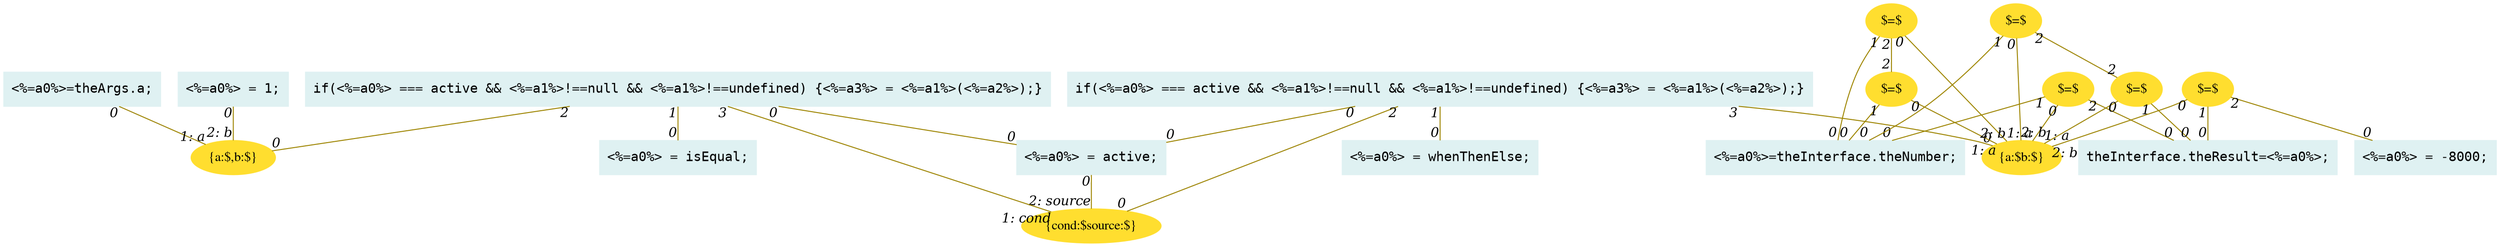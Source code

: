 digraph g{node_10000 [shape="ellipse", style="filled", color="#ffde2f", fontname="Times", label="{a:$,b:$}" ]
node_10056 [shape="ellipse", style="filled", color="#ffde2f", fontname="Times", label="{cond:$source:$}" ]
node_10057 [shape="ellipse", style="filled", color="#ffde2f", fontname="Times", label="{a:$b:$}" ]
node_10106 [shape="box", style="filled", color="#dff1f2", fontname="Courier", label="<%=a0%>=theArgs.a;
" ]
node_10108 [shape="box", style="filled", color="#dff1f2", fontname="Courier", label="<%=a0%>=theInterface.theNumber;
" ]
node_10110 [shape="box", style="filled", color="#dff1f2", fontname="Courier", label="theInterface.theResult=<%=a0%>;
" ]
node_10150 [shape="box", style="filled", color="#dff1f2", fontname="Courier", label="<%=a0%> = active;
" ]
node_10158 [shape="box", style="filled", color="#dff1f2", fontname="Courier", label="<%=a0%> = isEqual;
" ]
node_10160 [shape="box", style="filled", color="#dff1f2", fontname="Courier", label="<%=a0%> = whenThenElse;
" ]
node_10162 [shape="box", style="filled", color="#dff1f2", fontname="Courier", label="<%=a0%> = 1;
" ]
node_10164 [shape="box", style="filled", color="#dff1f2", fontname="Courier", label="<%=a0%> = -8000;
" ]
node_10166 [shape="box", style="filled", color="#dff1f2", fontname="Courier", label="if(<%=a0%> === active && <%=a1%>!==null && <%=a1%>!==undefined) {<%=a3%> = <%=a1%>(<%=a2%>);}
" ]
node_10171 [shape="box", style="filled", color="#dff1f2", fontname="Courier", label="if(<%=a0%> === active && <%=a1%>!==null && <%=a1%>!==undefined) {<%=a3%> = <%=a1%>(<%=a2%>);}
" ]
node_10176 [shape="ellipse", style="filled", color="#ffde2f", fontname="Times", label="$=$" ]
node_10180 [shape="ellipse", style="filled", color="#ffde2f", fontname="Times", label="$=$" ]
node_10184 [shape="ellipse", style="filled", color="#ffde2f", fontname="Times", label="$=$" ]
node_10196 [shape="ellipse", style="filled", color="#ffde2f", fontname="Times", label="$=$" ]
node_10200 [shape="ellipse", style="filled", color="#ffde2f", fontname="Times", label="$=$" ]
node_10204 [shape="ellipse", style="filled", color="#ffde2f", fontname="Times", label="$=$" ]
node_10106 -> node_10000 [dir=none, arrowHead=none, fontname="Times-Italic", arrowsize=1, color="#9d8400", label="",  headlabel="1: a", taillabel="0" ]
node_10150 -> node_10056 [dir=none, arrowHead=none, fontname="Times-Italic", arrowsize=1, color="#9d8400", label="",  headlabel="2: source", taillabel="0" ]
node_10162 -> node_10000 [dir=none, arrowHead=none, fontname="Times-Italic", arrowsize=1, color="#9d8400", label="",  headlabel="2: b", taillabel="0" ]
node_10166 -> node_10150 [dir=none, arrowHead=none, fontname="Times-Italic", arrowsize=1, color="#9d8400", label="",  headlabel="0", taillabel="0" ]
node_10166 -> node_10158 [dir=none, arrowHead=none, fontname="Times-Italic", arrowsize=1, color="#9d8400", label="",  headlabel="0", taillabel="1" ]
node_10166 -> node_10000 [dir=none, arrowHead=none, fontname="Times-Italic", arrowsize=1, color="#9d8400", label="",  headlabel="0", taillabel="2" ]
node_10166 -> node_10056 [dir=none, arrowHead=none, fontname="Times-Italic", arrowsize=1, color="#9d8400", label="",  headlabel="1: cond", taillabel="3" ]
node_10171 -> node_10150 [dir=none, arrowHead=none, fontname="Times-Italic", arrowsize=1, color="#9d8400", label="",  headlabel="0", taillabel="0" ]
node_10171 -> node_10160 [dir=none, arrowHead=none, fontname="Times-Italic", arrowsize=1, color="#9d8400", label="",  headlabel="0", taillabel="1" ]
node_10171 -> node_10056 [dir=none, arrowHead=none, fontname="Times-Italic", arrowsize=1, color="#9d8400", label="",  headlabel="0", taillabel="2" ]
node_10171 -> node_10057 [dir=none, arrowHead=none, fontname="Times-Italic", arrowsize=1, color="#9d8400", label="",  headlabel="0", taillabel="3" ]
node_10176 -> node_10057 [dir=none, arrowHead=none, fontname="Times-Italic", arrowsize=1, color="#9d8400", label="",  headlabel="1: a", taillabel="0" ]
node_10180 -> node_10057 [dir=none, arrowHead=none, fontname="Times-Italic", arrowsize=1, color="#9d8400", label="",  headlabel="1: a", taillabel="0" ]
node_10184 -> node_10057 [dir=none, arrowHead=none, fontname="Times-Italic", arrowsize=1, color="#9d8400", label="",  headlabel="1: a", taillabel="0" ]
node_10196 -> node_10164 [dir=none, arrowHead=none, fontname="Times-Italic", arrowsize=1, color="#9d8400", label="",  headlabel="0", taillabel="2" ]
node_10196 -> node_10057 [dir=none, arrowHead=none, fontname="Times-Italic", arrowsize=1, color="#9d8400", label="",  headlabel="2: b", taillabel="0" ]
node_10200 -> node_10180 [dir=none, arrowHead=none, fontname="Times-Italic", arrowsize=1, color="#9d8400", label="",  headlabel="2", taillabel="2" ]
node_10200 -> node_10057 [dir=none, arrowHead=none, fontname="Times-Italic", arrowsize=1, color="#9d8400", label="",  headlabel="2: b", taillabel="0" ]
node_10204 -> node_10184 [dir=none, arrowHead=none, fontname="Times-Italic", arrowsize=1, color="#9d8400", label="",  headlabel="2", taillabel="2" ]
node_10204 -> node_10057 [dir=none, arrowHead=none, fontname="Times-Italic", arrowsize=1, color="#9d8400", label="",  headlabel="2: b", taillabel="0" ]
node_10176 -> node_10108 [dir=none, arrowHead=none, fontname="Times-Italic", arrowsize=1, color="#9d8400", label="",  headlabel="0", taillabel="1" ]
node_10180 -> node_10108 [dir=none, arrowHead=none, fontname="Times-Italic", arrowsize=1, color="#9d8400", label="",  headlabel="0", taillabel="1" ]
node_10200 -> node_10108 [dir=none, arrowHead=none, fontname="Times-Italic", arrowsize=1, color="#9d8400", label="",  headlabel="0", taillabel="1" ]
node_10204 -> node_10108 [dir=none, arrowHead=none, fontname="Times-Italic", arrowsize=1, color="#9d8400", label="",  headlabel="0", taillabel="1" ]
node_10184 -> node_10110 [dir=none, arrowHead=none, fontname="Times-Italic", arrowsize=1, color="#9d8400", label="",  headlabel="0", taillabel="1" ]
node_10196 -> node_10110 [dir=none, arrowHead=none, fontname="Times-Italic", arrowsize=1, color="#9d8400", label="",  headlabel="0", taillabel="1" ]
node_10176 -> node_10110 [dir=none, arrowHead=none, fontname="Times-Italic", arrowsize=1, color="#9d8400", label="",  headlabel="0", taillabel="2" ]
}